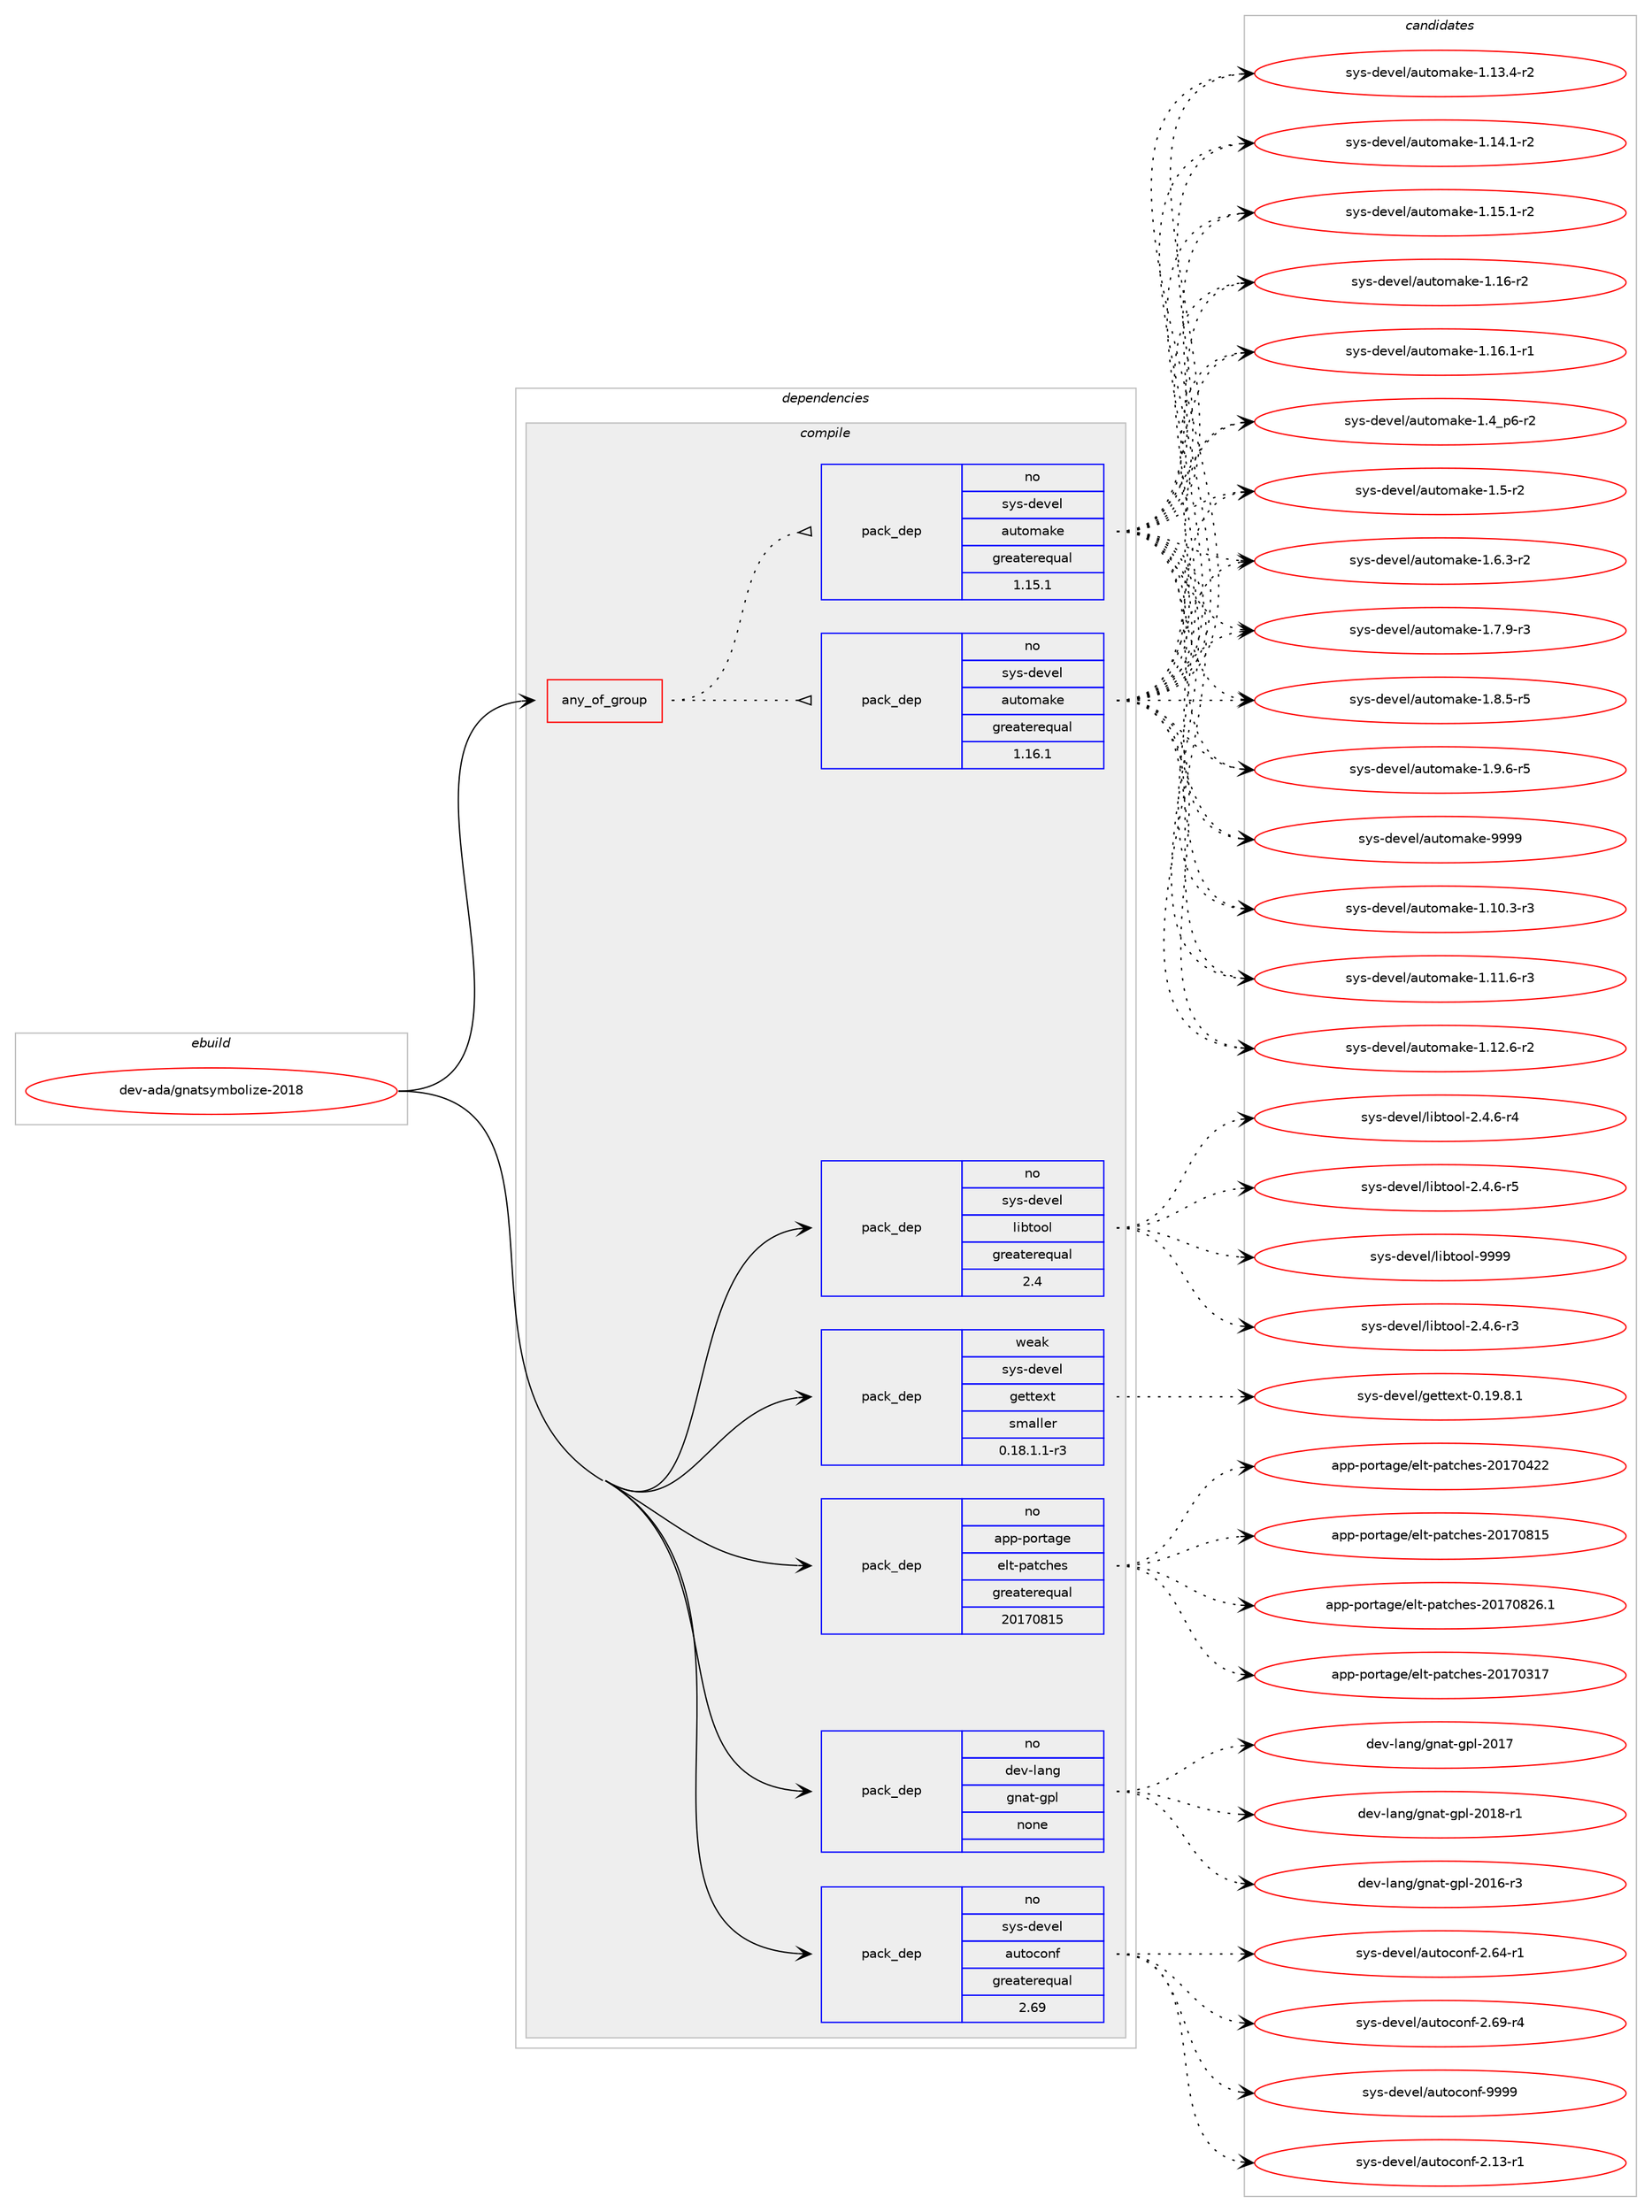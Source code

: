 digraph prolog {

# *************
# Graph options
# *************

newrank=true;
concentrate=true;
compound=true;
graph [rankdir=LR,fontname=Helvetica,fontsize=10,ranksep=1.5];#, ranksep=2.5, nodesep=0.2];
edge  [arrowhead=vee];
node  [fontname=Helvetica,fontsize=10];

# **********
# The ebuild
# **********

subgraph cluster_leftcol {
color=gray;
rank=same;
label=<<i>ebuild</i>>;
id [label="dev-ada/gnatsymbolize-2018", color=red, width=4, href="../dev-ada/gnatsymbolize-2018.svg"];
}

# ****************
# The dependencies
# ****************

subgraph cluster_midcol {
color=gray;
label=<<i>dependencies</i>>;
subgraph cluster_compile {
fillcolor="#eeeeee";
style=filled;
label=<<i>compile</i>>;
subgraph any20307 {
dependency1316722 [label=<<TABLE BORDER="0" CELLBORDER="1" CELLSPACING="0" CELLPADDING="4"><TR><TD CELLPADDING="10">any_of_group</TD></TR></TABLE>>, shape=none, color=red];subgraph pack939414 {
dependency1316723 [label=<<TABLE BORDER="0" CELLBORDER="1" CELLSPACING="0" CELLPADDING="4" WIDTH="220"><TR><TD ROWSPAN="6" CELLPADDING="30">pack_dep</TD></TR><TR><TD WIDTH="110">no</TD></TR><TR><TD>sys-devel</TD></TR><TR><TD>automake</TD></TR><TR><TD>greaterequal</TD></TR><TR><TD>1.16.1</TD></TR></TABLE>>, shape=none, color=blue];
}
dependency1316722:e -> dependency1316723:w [weight=20,style="dotted",arrowhead="oinv"];
subgraph pack939415 {
dependency1316724 [label=<<TABLE BORDER="0" CELLBORDER="1" CELLSPACING="0" CELLPADDING="4" WIDTH="220"><TR><TD ROWSPAN="6" CELLPADDING="30">pack_dep</TD></TR><TR><TD WIDTH="110">no</TD></TR><TR><TD>sys-devel</TD></TR><TR><TD>automake</TD></TR><TR><TD>greaterequal</TD></TR><TR><TD>1.15.1</TD></TR></TABLE>>, shape=none, color=blue];
}
dependency1316722:e -> dependency1316724:w [weight=20,style="dotted",arrowhead="oinv"];
}
id:e -> dependency1316722:w [weight=20,style="solid",arrowhead="vee"];
subgraph pack939416 {
dependency1316725 [label=<<TABLE BORDER="0" CELLBORDER="1" CELLSPACING="0" CELLPADDING="4" WIDTH="220"><TR><TD ROWSPAN="6" CELLPADDING="30">pack_dep</TD></TR><TR><TD WIDTH="110">no</TD></TR><TR><TD>app-portage</TD></TR><TR><TD>elt-patches</TD></TR><TR><TD>greaterequal</TD></TR><TR><TD>20170815</TD></TR></TABLE>>, shape=none, color=blue];
}
id:e -> dependency1316725:w [weight=20,style="solid",arrowhead="vee"];
subgraph pack939417 {
dependency1316726 [label=<<TABLE BORDER="0" CELLBORDER="1" CELLSPACING="0" CELLPADDING="4" WIDTH="220"><TR><TD ROWSPAN="6" CELLPADDING="30">pack_dep</TD></TR><TR><TD WIDTH="110">no</TD></TR><TR><TD>dev-lang</TD></TR><TR><TD>gnat-gpl</TD></TR><TR><TD>none</TD></TR><TR><TD></TD></TR></TABLE>>, shape=none, color=blue];
}
id:e -> dependency1316726:w [weight=20,style="solid",arrowhead="vee"];
subgraph pack939418 {
dependency1316727 [label=<<TABLE BORDER="0" CELLBORDER="1" CELLSPACING="0" CELLPADDING="4" WIDTH="220"><TR><TD ROWSPAN="6" CELLPADDING="30">pack_dep</TD></TR><TR><TD WIDTH="110">no</TD></TR><TR><TD>sys-devel</TD></TR><TR><TD>autoconf</TD></TR><TR><TD>greaterequal</TD></TR><TR><TD>2.69</TD></TR></TABLE>>, shape=none, color=blue];
}
id:e -> dependency1316727:w [weight=20,style="solid",arrowhead="vee"];
subgraph pack939419 {
dependency1316728 [label=<<TABLE BORDER="0" CELLBORDER="1" CELLSPACING="0" CELLPADDING="4" WIDTH="220"><TR><TD ROWSPAN="6" CELLPADDING="30">pack_dep</TD></TR><TR><TD WIDTH="110">no</TD></TR><TR><TD>sys-devel</TD></TR><TR><TD>libtool</TD></TR><TR><TD>greaterequal</TD></TR><TR><TD>2.4</TD></TR></TABLE>>, shape=none, color=blue];
}
id:e -> dependency1316728:w [weight=20,style="solid",arrowhead="vee"];
subgraph pack939420 {
dependency1316729 [label=<<TABLE BORDER="0" CELLBORDER="1" CELLSPACING="0" CELLPADDING="4" WIDTH="220"><TR><TD ROWSPAN="6" CELLPADDING="30">pack_dep</TD></TR><TR><TD WIDTH="110">weak</TD></TR><TR><TD>sys-devel</TD></TR><TR><TD>gettext</TD></TR><TR><TD>smaller</TD></TR><TR><TD>0.18.1.1-r3</TD></TR></TABLE>>, shape=none, color=blue];
}
id:e -> dependency1316729:w [weight=20,style="solid",arrowhead="vee"];
}
subgraph cluster_compileandrun {
fillcolor="#eeeeee";
style=filled;
label=<<i>compile and run</i>>;
}
subgraph cluster_run {
fillcolor="#eeeeee";
style=filled;
label=<<i>run</i>>;
}
}

# **************
# The candidates
# **************

subgraph cluster_choices {
rank=same;
color=gray;
label=<<i>candidates</i>>;

subgraph choice939414 {
color=black;
nodesep=1;
choice11512111545100101118101108479711711611110997107101454946494846514511451 [label="sys-devel/automake-1.10.3-r3", color=red, width=4,href="../sys-devel/automake-1.10.3-r3.svg"];
choice11512111545100101118101108479711711611110997107101454946494946544511451 [label="sys-devel/automake-1.11.6-r3", color=red, width=4,href="../sys-devel/automake-1.11.6-r3.svg"];
choice11512111545100101118101108479711711611110997107101454946495046544511450 [label="sys-devel/automake-1.12.6-r2", color=red, width=4,href="../sys-devel/automake-1.12.6-r2.svg"];
choice11512111545100101118101108479711711611110997107101454946495146524511450 [label="sys-devel/automake-1.13.4-r2", color=red, width=4,href="../sys-devel/automake-1.13.4-r2.svg"];
choice11512111545100101118101108479711711611110997107101454946495246494511450 [label="sys-devel/automake-1.14.1-r2", color=red, width=4,href="../sys-devel/automake-1.14.1-r2.svg"];
choice11512111545100101118101108479711711611110997107101454946495346494511450 [label="sys-devel/automake-1.15.1-r2", color=red, width=4,href="../sys-devel/automake-1.15.1-r2.svg"];
choice1151211154510010111810110847971171161111099710710145494649544511450 [label="sys-devel/automake-1.16-r2", color=red, width=4,href="../sys-devel/automake-1.16-r2.svg"];
choice11512111545100101118101108479711711611110997107101454946495446494511449 [label="sys-devel/automake-1.16.1-r1", color=red, width=4,href="../sys-devel/automake-1.16.1-r1.svg"];
choice115121115451001011181011084797117116111109971071014549465295112544511450 [label="sys-devel/automake-1.4_p6-r2", color=red, width=4,href="../sys-devel/automake-1.4_p6-r2.svg"];
choice11512111545100101118101108479711711611110997107101454946534511450 [label="sys-devel/automake-1.5-r2", color=red, width=4,href="../sys-devel/automake-1.5-r2.svg"];
choice115121115451001011181011084797117116111109971071014549465446514511450 [label="sys-devel/automake-1.6.3-r2", color=red, width=4,href="../sys-devel/automake-1.6.3-r2.svg"];
choice115121115451001011181011084797117116111109971071014549465546574511451 [label="sys-devel/automake-1.7.9-r3", color=red, width=4,href="../sys-devel/automake-1.7.9-r3.svg"];
choice115121115451001011181011084797117116111109971071014549465646534511453 [label="sys-devel/automake-1.8.5-r5", color=red, width=4,href="../sys-devel/automake-1.8.5-r5.svg"];
choice115121115451001011181011084797117116111109971071014549465746544511453 [label="sys-devel/automake-1.9.6-r5", color=red, width=4,href="../sys-devel/automake-1.9.6-r5.svg"];
choice115121115451001011181011084797117116111109971071014557575757 [label="sys-devel/automake-9999", color=red, width=4,href="../sys-devel/automake-9999.svg"];
dependency1316723:e -> choice11512111545100101118101108479711711611110997107101454946494846514511451:w [style=dotted,weight="100"];
dependency1316723:e -> choice11512111545100101118101108479711711611110997107101454946494946544511451:w [style=dotted,weight="100"];
dependency1316723:e -> choice11512111545100101118101108479711711611110997107101454946495046544511450:w [style=dotted,weight="100"];
dependency1316723:e -> choice11512111545100101118101108479711711611110997107101454946495146524511450:w [style=dotted,weight="100"];
dependency1316723:e -> choice11512111545100101118101108479711711611110997107101454946495246494511450:w [style=dotted,weight="100"];
dependency1316723:e -> choice11512111545100101118101108479711711611110997107101454946495346494511450:w [style=dotted,weight="100"];
dependency1316723:e -> choice1151211154510010111810110847971171161111099710710145494649544511450:w [style=dotted,weight="100"];
dependency1316723:e -> choice11512111545100101118101108479711711611110997107101454946495446494511449:w [style=dotted,weight="100"];
dependency1316723:e -> choice115121115451001011181011084797117116111109971071014549465295112544511450:w [style=dotted,weight="100"];
dependency1316723:e -> choice11512111545100101118101108479711711611110997107101454946534511450:w [style=dotted,weight="100"];
dependency1316723:e -> choice115121115451001011181011084797117116111109971071014549465446514511450:w [style=dotted,weight="100"];
dependency1316723:e -> choice115121115451001011181011084797117116111109971071014549465546574511451:w [style=dotted,weight="100"];
dependency1316723:e -> choice115121115451001011181011084797117116111109971071014549465646534511453:w [style=dotted,weight="100"];
dependency1316723:e -> choice115121115451001011181011084797117116111109971071014549465746544511453:w [style=dotted,weight="100"];
dependency1316723:e -> choice115121115451001011181011084797117116111109971071014557575757:w [style=dotted,weight="100"];
}
subgraph choice939415 {
color=black;
nodesep=1;
choice11512111545100101118101108479711711611110997107101454946494846514511451 [label="sys-devel/automake-1.10.3-r3", color=red, width=4,href="../sys-devel/automake-1.10.3-r3.svg"];
choice11512111545100101118101108479711711611110997107101454946494946544511451 [label="sys-devel/automake-1.11.6-r3", color=red, width=4,href="../sys-devel/automake-1.11.6-r3.svg"];
choice11512111545100101118101108479711711611110997107101454946495046544511450 [label="sys-devel/automake-1.12.6-r2", color=red, width=4,href="../sys-devel/automake-1.12.6-r2.svg"];
choice11512111545100101118101108479711711611110997107101454946495146524511450 [label="sys-devel/automake-1.13.4-r2", color=red, width=4,href="../sys-devel/automake-1.13.4-r2.svg"];
choice11512111545100101118101108479711711611110997107101454946495246494511450 [label="sys-devel/automake-1.14.1-r2", color=red, width=4,href="../sys-devel/automake-1.14.1-r2.svg"];
choice11512111545100101118101108479711711611110997107101454946495346494511450 [label="sys-devel/automake-1.15.1-r2", color=red, width=4,href="../sys-devel/automake-1.15.1-r2.svg"];
choice1151211154510010111810110847971171161111099710710145494649544511450 [label="sys-devel/automake-1.16-r2", color=red, width=4,href="../sys-devel/automake-1.16-r2.svg"];
choice11512111545100101118101108479711711611110997107101454946495446494511449 [label="sys-devel/automake-1.16.1-r1", color=red, width=4,href="../sys-devel/automake-1.16.1-r1.svg"];
choice115121115451001011181011084797117116111109971071014549465295112544511450 [label="sys-devel/automake-1.4_p6-r2", color=red, width=4,href="../sys-devel/automake-1.4_p6-r2.svg"];
choice11512111545100101118101108479711711611110997107101454946534511450 [label="sys-devel/automake-1.5-r2", color=red, width=4,href="../sys-devel/automake-1.5-r2.svg"];
choice115121115451001011181011084797117116111109971071014549465446514511450 [label="sys-devel/automake-1.6.3-r2", color=red, width=4,href="../sys-devel/automake-1.6.3-r2.svg"];
choice115121115451001011181011084797117116111109971071014549465546574511451 [label="sys-devel/automake-1.7.9-r3", color=red, width=4,href="../sys-devel/automake-1.7.9-r3.svg"];
choice115121115451001011181011084797117116111109971071014549465646534511453 [label="sys-devel/automake-1.8.5-r5", color=red, width=4,href="../sys-devel/automake-1.8.5-r5.svg"];
choice115121115451001011181011084797117116111109971071014549465746544511453 [label="sys-devel/automake-1.9.6-r5", color=red, width=4,href="../sys-devel/automake-1.9.6-r5.svg"];
choice115121115451001011181011084797117116111109971071014557575757 [label="sys-devel/automake-9999", color=red, width=4,href="../sys-devel/automake-9999.svg"];
dependency1316724:e -> choice11512111545100101118101108479711711611110997107101454946494846514511451:w [style=dotted,weight="100"];
dependency1316724:e -> choice11512111545100101118101108479711711611110997107101454946494946544511451:w [style=dotted,weight="100"];
dependency1316724:e -> choice11512111545100101118101108479711711611110997107101454946495046544511450:w [style=dotted,weight="100"];
dependency1316724:e -> choice11512111545100101118101108479711711611110997107101454946495146524511450:w [style=dotted,weight="100"];
dependency1316724:e -> choice11512111545100101118101108479711711611110997107101454946495246494511450:w [style=dotted,weight="100"];
dependency1316724:e -> choice11512111545100101118101108479711711611110997107101454946495346494511450:w [style=dotted,weight="100"];
dependency1316724:e -> choice1151211154510010111810110847971171161111099710710145494649544511450:w [style=dotted,weight="100"];
dependency1316724:e -> choice11512111545100101118101108479711711611110997107101454946495446494511449:w [style=dotted,weight="100"];
dependency1316724:e -> choice115121115451001011181011084797117116111109971071014549465295112544511450:w [style=dotted,weight="100"];
dependency1316724:e -> choice11512111545100101118101108479711711611110997107101454946534511450:w [style=dotted,weight="100"];
dependency1316724:e -> choice115121115451001011181011084797117116111109971071014549465446514511450:w [style=dotted,weight="100"];
dependency1316724:e -> choice115121115451001011181011084797117116111109971071014549465546574511451:w [style=dotted,weight="100"];
dependency1316724:e -> choice115121115451001011181011084797117116111109971071014549465646534511453:w [style=dotted,weight="100"];
dependency1316724:e -> choice115121115451001011181011084797117116111109971071014549465746544511453:w [style=dotted,weight="100"];
dependency1316724:e -> choice115121115451001011181011084797117116111109971071014557575757:w [style=dotted,weight="100"];
}
subgraph choice939416 {
color=black;
nodesep=1;
choice97112112451121111141169710310147101108116451129711699104101115455048495548514955 [label="app-portage/elt-patches-20170317", color=red, width=4,href="../app-portage/elt-patches-20170317.svg"];
choice97112112451121111141169710310147101108116451129711699104101115455048495548525050 [label="app-portage/elt-patches-20170422", color=red, width=4,href="../app-portage/elt-patches-20170422.svg"];
choice97112112451121111141169710310147101108116451129711699104101115455048495548564953 [label="app-portage/elt-patches-20170815", color=red, width=4,href="../app-portage/elt-patches-20170815.svg"];
choice971121124511211111411697103101471011081164511297116991041011154550484955485650544649 [label="app-portage/elt-patches-20170826.1", color=red, width=4,href="../app-portage/elt-patches-20170826.1.svg"];
dependency1316725:e -> choice97112112451121111141169710310147101108116451129711699104101115455048495548514955:w [style=dotted,weight="100"];
dependency1316725:e -> choice97112112451121111141169710310147101108116451129711699104101115455048495548525050:w [style=dotted,weight="100"];
dependency1316725:e -> choice97112112451121111141169710310147101108116451129711699104101115455048495548564953:w [style=dotted,weight="100"];
dependency1316725:e -> choice971121124511211111411697103101471011081164511297116991041011154550484955485650544649:w [style=dotted,weight="100"];
}
subgraph choice939417 {
color=black;
nodesep=1;
choice100101118451089711010347103110971164510311210845504849544511451 [label="dev-lang/gnat-gpl-2016-r3", color=red, width=4,href="../dev-lang/gnat-gpl-2016-r3.svg"];
choice10010111845108971101034710311097116451031121084550484955 [label="dev-lang/gnat-gpl-2017", color=red, width=4,href="../dev-lang/gnat-gpl-2017.svg"];
choice100101118451089711010347103110971164510311210845504849564511449 [label="dev-lang/gnat-gpl-2018-r1", color=red, width=4,href="../dev-lang/gnat-gpl-2018-r1.svg"];
dependency1316726:e -> choice100101118451089711010347103110971164510311210845504849544511451:w [style=dotted,weight="100"];
dependency1316726:e -> choice10010111845108971101034710311097116451031121084550484955:w [style=dotted,weight="100"];
dependency1316726:e -> choice100101118451089711010347103110971164510311210845504849564511449:w [style=dotted,weight="100"];
}
subgraph choice939418 {
color=black;
nodesep=1;
choice1151211154510010111810110847971171161119911111010245504649514511449 [label="sys-devel/autoconf-2.13-r1", color=red, width=4,href="../sys-devel/autoconf-2.13-r1.svg"];
choice1151211154510010111810110847971171161119911111010245504654524511449 [label="sys-devel/autoconf-2.64-r1", color=red, width=4,href="../sys-devel/autoconf-2.64-r1.svg"];
choice1151211154510010111810110847971171161119911111010245504654574511452 [label="sys-devel/autoconf-2.69-r4", color=red, width=4,href="../sys-devel/autoconf-2.69-r4.svg"];
choice115121115451001011181011084797117116111991111101024557575757 [label="sys-devel/autoconf-9999", color=red, width=4,href="../sys-devel/autoconf-9999.svg"];
dependency1316727:e -> choice1151211154510010111810110847971171161119911111010245504649514511449:w [style=dotted,weight="100"];
dependency1316727:e -> choice1151211154510010111810110847971171161119911111010245504654524511449:w [style=dotted,weight="100"];
dependency1316727:e -> choice1151211154510010111810110847971171161119911111010245504654574511452:w [style=dotted,weight="100"];
dependency1316727:e -> choice115121115451001011181011084797117116111991111101024557575757:w [style=dotted,weight="100"];
}
subgraph choice939419 {
color=black;
nodesep=1;
choice1151211154510010111810110847108105981161111111084550465246544511451 [label="sys-devel/libtool-2.4.6-r3", color=red, width=4,href="../sys-devel/libtool-2.4.6-r3.svg"];
choice1151211154510010111810110847108105981161111111084550465246544511452 [label="sys-devel/libtool-2.4.6-r4", color=red, width=4,href="../sys-devel/libtool-2.4.6-r4.svg"];
choice1151211154510010111810110847108105981161111111084550465246544511453 [label="sys-devel/libtool-2.4.6-r5", color=red, width=4,href="../sys-devel/libtool-2.4.6-r5.svg"];
choice1151211154510010111810110847108105981161111111084557575757 [label="sys-devel/libtool-9999", color=red, width=4,href="../sys-devel/libtool-9999.svg"];
dependency1316728:e -> choice1151211154510010111810110847108105981161111111084550465246544511451:w [style=dotted,weight="100"];
dependency1316728:e -> choice1151211154510010111810110847108105981161111111084550465246544511452:w [style=dotted,weight="100"];
dependency1316728:e -> choice1151211154510010111810110847108105981161111111084550465246544511453:w [style=dotted,weight="100"];
dependency1316728:e -> choice1151211154510010111810110847108105981161111111084557575757:w [style=dotted,weight="100"];
}
subgraph choice939420 {
color=black;
nodesep=1;
choice1151211154510010111810110847103101116116101120116454846495746564649 [label="sys-devel/gettext-0.19.8.1", color=red, width=4,href="../sys-devel/gettext-0.19.8.1.svg"];
dependency1316729:e -> choice1151211154510010111810110847103101116116101120116454846495746564649:w [style=dotted,weight="100"];
}
}

}
